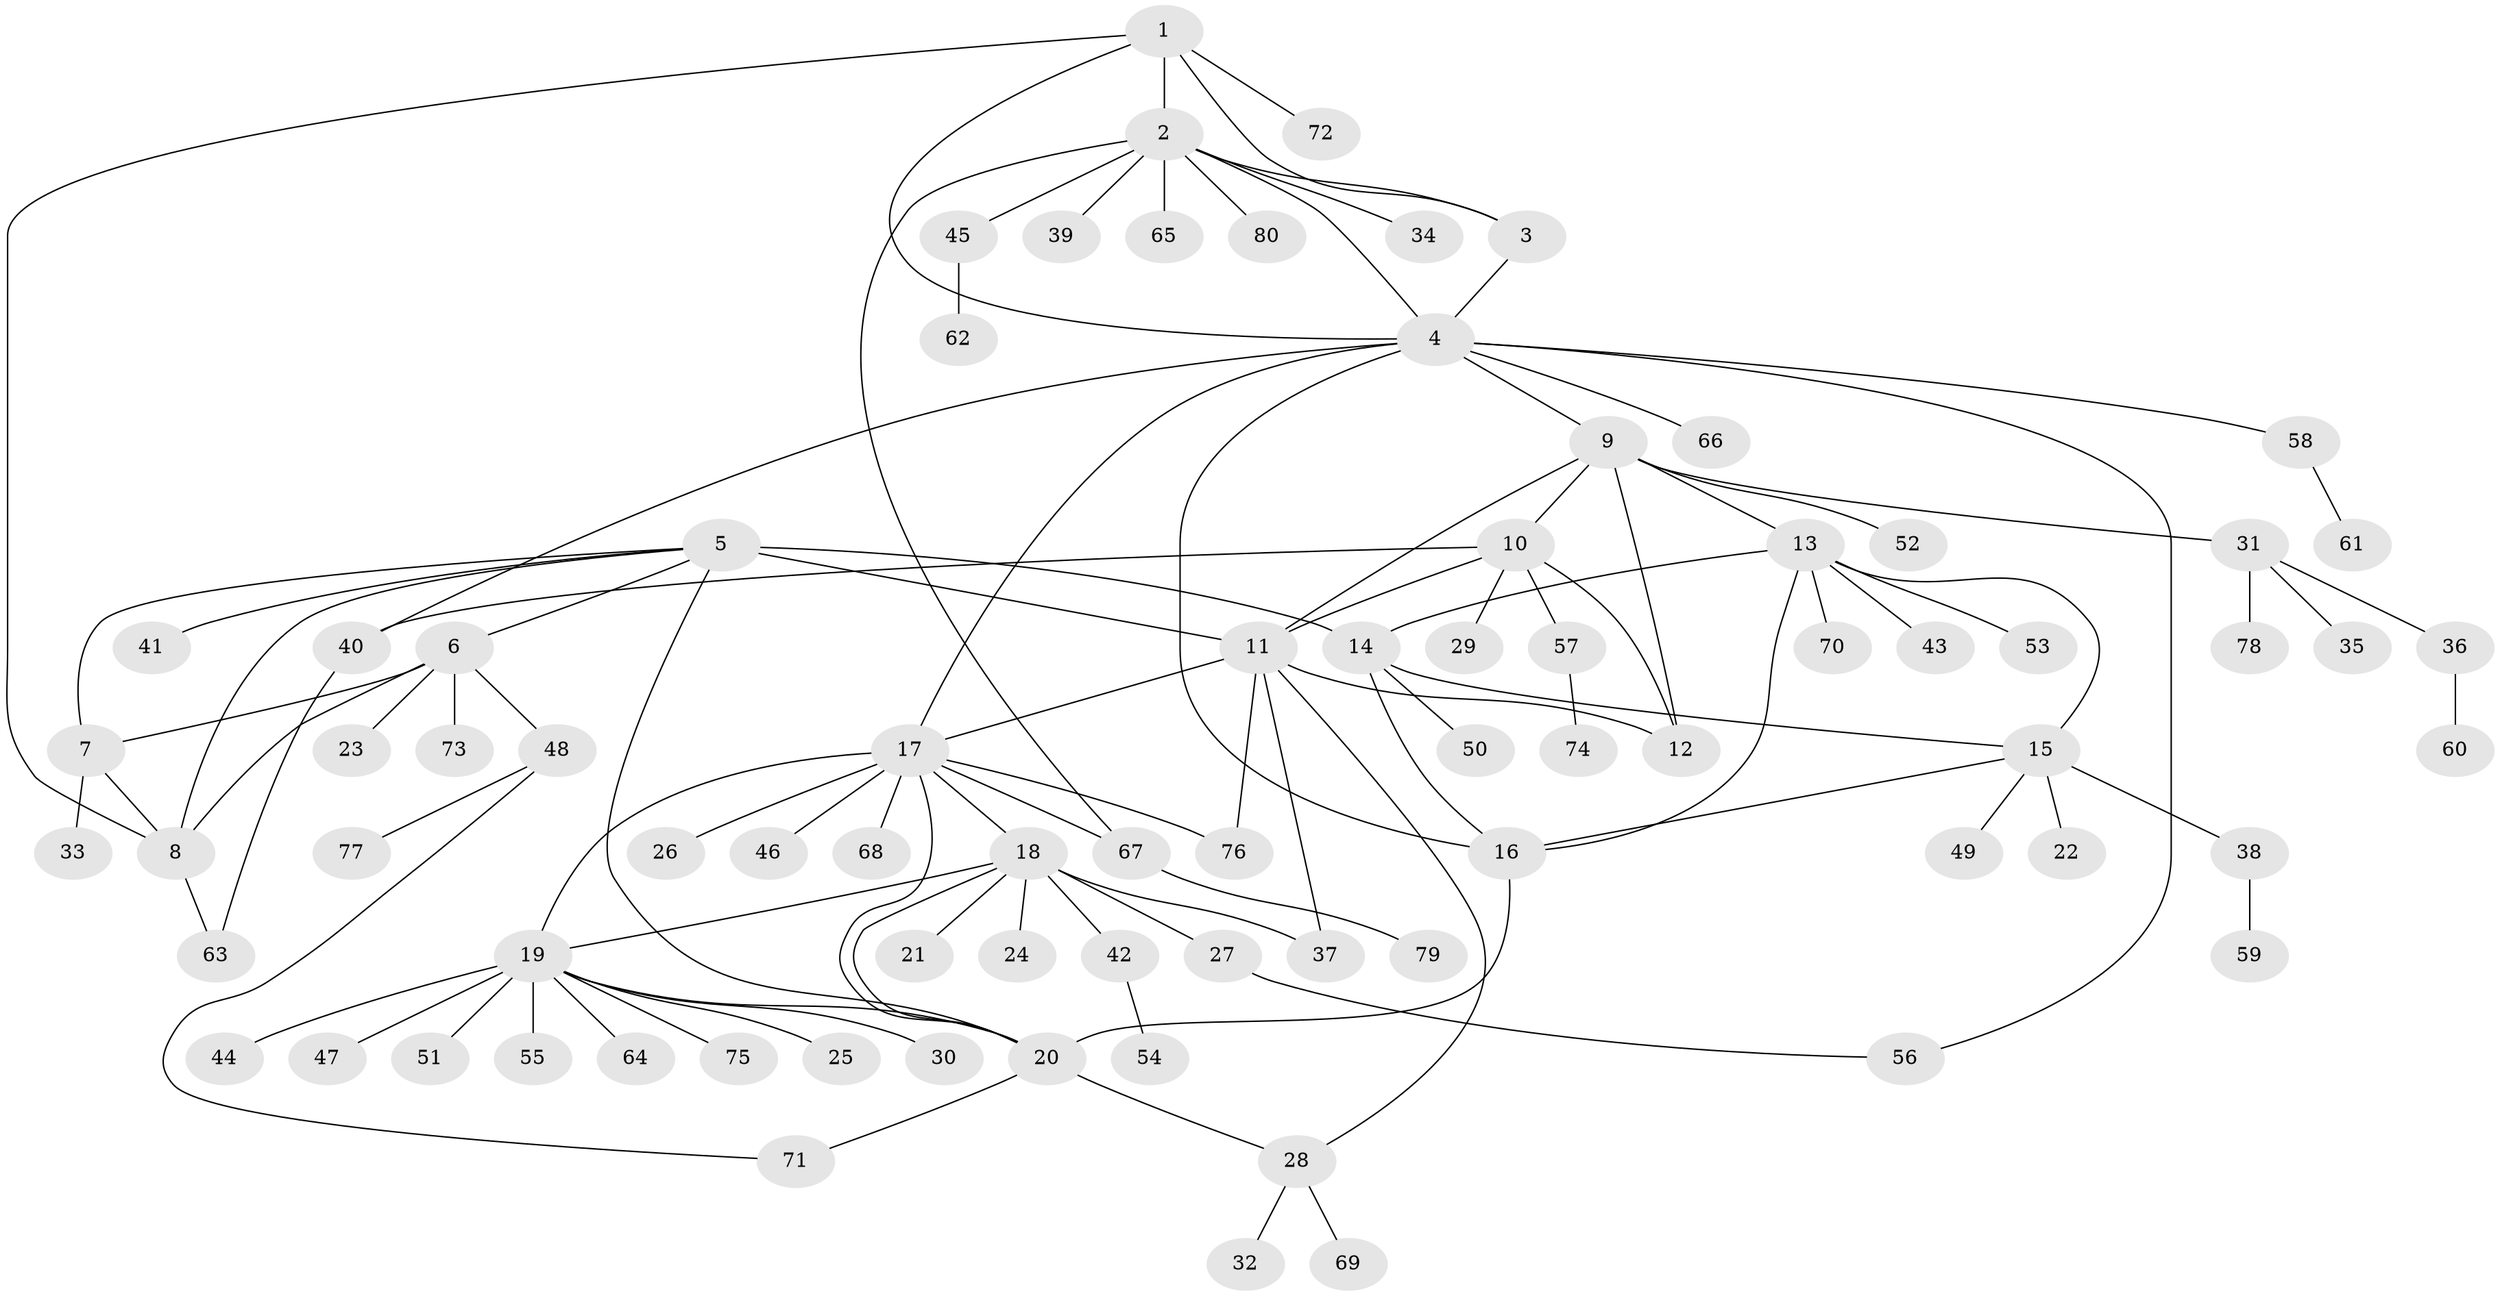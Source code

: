 // coarse degree distribution, {3: 0.041666666666666664, 7: 0.020833333333333332, 4: 0.041666666666666664, 9: 0.041666666666666664, 8: 0.020833333333333332, 5: 0.020833333333333332, 1: 0.7083333333333334, 2: 0.0625, 13: 0.020833333333333332, 11: 0.020833333333333332}
// Generated by graph-tools (version 1.1) at 2025/58/03/04/25 21:58:19]
// undirected, 80 vertices, 108 edges
graph export_dot {
graph [start="1"]
  node [color=gray90,style=filled];
  1;
  2;
  3;
  4;
  5;
  6;
  7;
  8;
  9;
  10;
  11;
  12;
  13;
  14;
  15;
  16;
  17;
  18;
  19;
  20;
  21;
  22;
  23;
  24;
  25;
  26;
  27;
  28;
  29;
  30;
  31;
  32;
  33;
  34;
  35;
  36;
  37;
  38;
  39;
  40;
  41;
  42;
  43;
  44;
  45;
  46;
  47;
  48;
  49;
  50;
  51;
  52;
  53;
  54;
  55;
  56;
  57;
  58;
  59;
  60;
  61;
  62;
  63;
  64;
  65;
  66;
  67;
  68;
  69;
  70;
  71;
  72;
  73;
  74;
  75;
  76;
  77;
  78;
  79;
  80;
  1 -- 2;
  1 -- 3;
  1 -- 4;
  1 -- 8;
  1 -- 72;
  2 -- 3;
  2 -- 4;
  2 -- 34;
  2 -- 39;
  2 -- 45;
  2 -- 65;
  2 -- 67;
  2 -- 80;
  3 -- 4;
  4 -- 9;
  4 -- 16;
  4 -- 17;
  4 -- 40;
  4 -- 56;
  4 -- 58;
  4 -- 66;
  5 -- 6;
  5 -- 7;
  5 -- 8;
  5 -- 11;
  5 -- 14;
  5 -- 20;
  5 -- 41;
  6 -- 7;
  6 -- 8;
  6 -- 23;
  6 -- 48;
  6 -- 73;
  7 -- 8;
  7 -- 33;
  8 -- 63;
  9 -- 10;
  9 -- 11;
  9 -- 12;
  9 -- 13;
  9 -- 31;
  9 -- 52;
  10 -- 11;
  10 -- 12;
  10 -- 29;
  10 -- 40;
  10 -- 57;
  11 -- 12;
  11 -- 17;
  11 -- 28;
  11 -- 37;
  11 -- 76;
  13 -- 14;
  13 -- 15;
  13 -- 16;
  13 -- 43;
  13 -- 53;
  13 -- 70;
  14 -- 15;
  14 -- 16;
  14 -- 50;
  15 -- 16;
  15 -- 22;
  15 -- 38;
  15 -- 49;
  16 -- 20;
  17 -- 18;
  17 -- 19;
  17 -- 20;
  17 -- 26;
  17 -- 46;
  17 -- 67;
  17 -- 68;
  17 -- 76;
  18 -- 19;
  18 -- 20;
  18 -- 21;
  18 -- 24;
  18 -- 27;
  18 -- 37;
  18 -- 42;
  19 -- 20;
  19 -- 25;
  19 -- 30;
  19 -- 44;
  19 -- 47;
  19 -- 51;
  19 -- 55;
  19 -- 64;
  19 -- 75;
  20 -- 28;
  20 -- 71;
  27 -- 56;
  28 -- 32;
  28 -- 69;
  31 -- 35;
  31 -- 36;
  31 -- 78;
  36 -- 60;
  38 -- 59;
  40 -- 63;
  42 -- 54;
  45 -- 62;
  48 -- 71;
  48 -- 77;
  57 -- 74;
  58 -- 61;
  67 -- 79;
}
